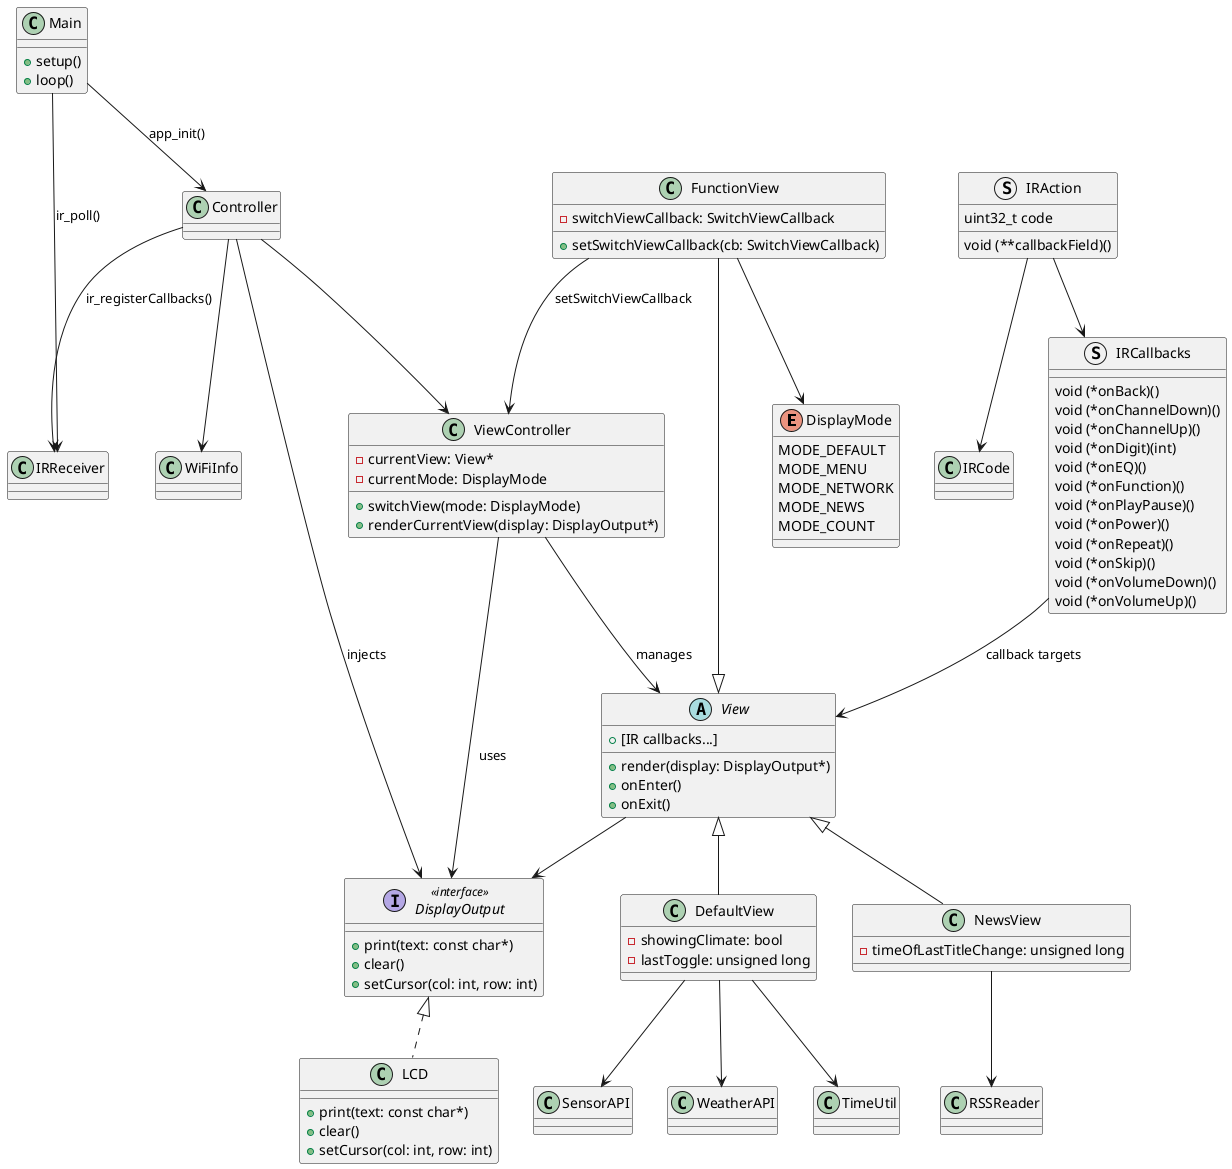 @startuml

' ==========================
' ENUMS
' ==========================
enum DisplayMode {
    MODE_DEFAULT
    MODE_MENU
    MODE_NETWORK
    MODE_NEWS
    MODE_COUNT
}

' ==========================
' STRUCTS
' ==========================
struct IRAction {
    uint32_t code
    void (**callbackField)()
}

struct IRCallbacks {
    void (*onBack)()
    void (*onChannelDown)()
    void (*onChannelUp)()
    void (*onDigit)(int)
    void (*onEQ)()
    void (*onFunction)()
    void (*onPlayPause)()
    void (*onPower)()
    void (*onRepeat)()
    void (*onSkip)()
    void (*onVolumeDown)()
    void (*onVolumeUp)()
}

' ==========================
' BASE UI VIEWS
' ==========================
abstract class View {
    +render(display: DisplayOutput*)
    +onEnter()
    +onExit()
    +[IR callbacks...]
}

class DefaultView {
    -showingClimate: bool
    -lastToggle: unsigned long
}

class FunctionView {
    -switchViewCallback: SwitchViewCallback
    +setSwitchViewCallback(cb: SwitchViewCallback)
}

class NewsView {
    -timeOfLastTitleChange: unsigned long
}

View <|-- DefaultView
View <|-- FunctionView
View <|-- NewsView

' ==========================
' DISPLAY INTERFACE
' ==========================
interface DisplayOutput <<interface>> {
    +print(text: const char*)
    +clear()
    +setCursor(col: int, row: int)
}

class LCD {
    +print(text: const char*)
    +clear()
    +setCursor(col: int, row: int)
}

DisplayOutput <|.. LCD
View --> DisplayOutput

' ==========================
' VIEW CONTROLLER
' ==========================
class ViewController {
    -currentView: View*
    -currentMode: DisplayMode
    +switchView(mode: DisplayMode)
    +renderCurrentView(display: DisplayOutput*)
}

ViewController --> View : manages
ViewController --> DisplayOutput : uses

' ==========================
' MODULES
' ==========================
class RSSReader {}
class WeatherAPI {}
class TimeUtil {}
class SensorAPI {}
class WiFiInfo {}

DefaultView --> SensorAPI
DefaultView --> WeatherAPI
DefaultView --> TimeUtil
NewsView --> RSSReader

' ==========================
' MAIN + CONTROLLER
' ==========================
class Controller
class Main {
    +setup()
    +loop()
}

Main --> Controller : app_init()
Controller --> ViewController
Controller --> WiFiInfo
Controller --> DisplayOutput : injects

' ==========================
' IR SYSTEM
' ==========================
class IRReceiver
Main --> IRReceiver : ir_poll()
Controller --> IRReceiver : ir_registerCallbacks()

IRAction --> IRCallbacks
IRAction --> IRCode
IRCallbacks --> View : callback targets

' ==========================
' CALLBACKS & SWITCHING
' ==========================
FunctionView --> ViewController : setSwitchViewCallback
FunctionView --> DisplayMode

@enduml
